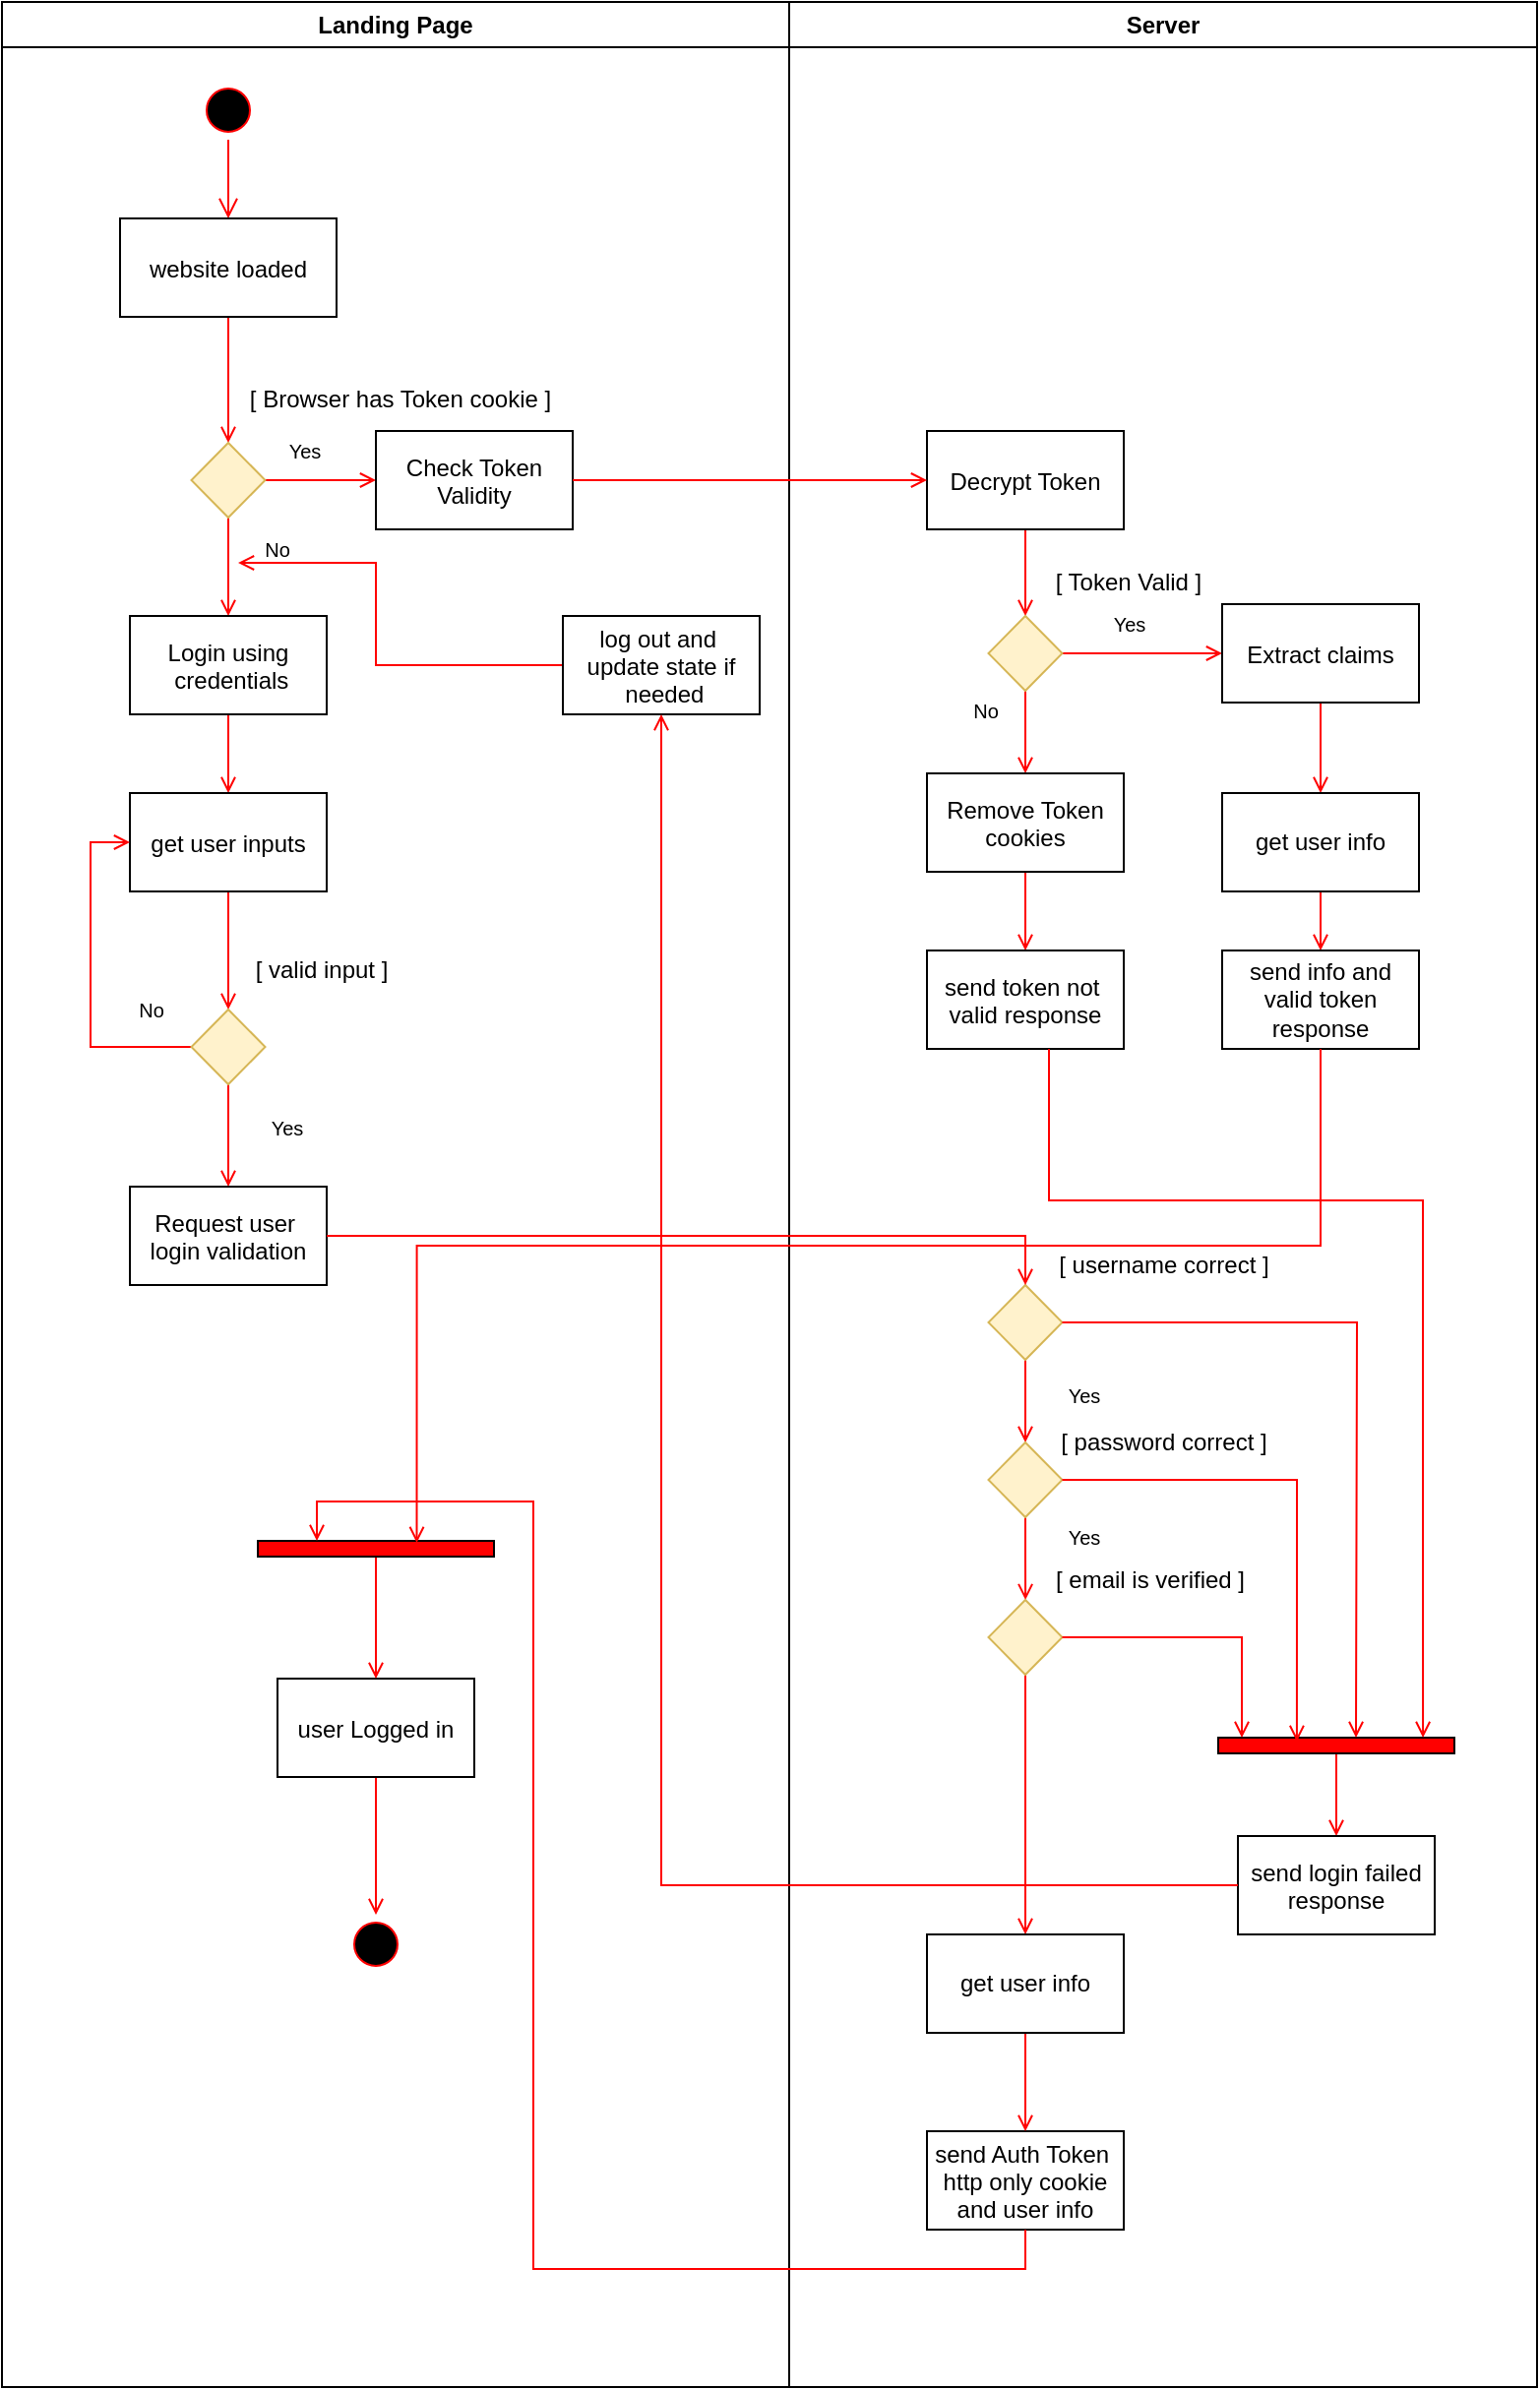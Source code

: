 <mxfile version="13.8.7" type="device"><diagram name="Page-1" id="e7e014a7-5840-1c2e-5031-d8a46d1fe8dd"><mxGraphModel dx="1422" dy="794" grid="1" gridSize="10" guides="1" tooltips="1" connect="1" arrows="1" fold="1" page="1" pageScale="1" pageWidth="1169" pageHeight="826" background="#ffffff" math="0" shadow="0"><root><mxCell id="0"/><mxCell id="1" parent="0"/><mxCell id="2" value="Landing Page" style="swimlane;whiteSpace=wrap" parent="1" vertex="1"><mxGeometry x="190" y="128" width="400" height="1212" as="geometry"/></mxCell><mxCell id="5" value="" style="ellipse;shape=startState;fillColor=#000000;strokeColor=#ff0000;" parent="2" vertex="1"><mxGeometry x="100" y="40" width="30" height="30" as="geometry"/></mxCell><mxCell id="6" value="" style="edgeStyle=elbowEdgeStyle;elbow=horizontal;verticalAlign=bottom;endArrow=open;endSize=8;strokeColor=#FF0000;endFill=1;rounded=0" parent="2" source="5" target="7" edge="1"><mxGeometry x="100" y="40" as="geometry"><mxPoint x="115" y="110" as="targetPoint"/></mxGeometry></mxCell><mxCell id="w2cI-SbxrQbSuzpv7ddF-44" style="edgeStyle=orthogonalEdgeStyle;rounded=0;orthogonalLoop=1;jettySize=auto;html=1;exitX=0.5;exitY=1;exitDx=0;exitDy=0;entryX=0.5;entryY=0;entryDx=0;entryDy=0;fillColor=#e51400;strokeColor=#FF0000;endArrow=open;endFill=0;" edge="1" parent="2" source="7" target="w2cI-SbxrQbSuzpv7ddF-43"><mxGeometry relative="1" as="geometry"/></mxCell><mxCell id="7" value="website loaded" style="" parent="2" vertex="1"><mxGeometry x="60" y="110" width="110" height="50" as="geometry"/></mxCell><mxCell id="w2cI-SbxrQbSuzpv7ddF-51" style="edgeStyle=orthogonalEdgeStyle;rounded=0;orthogonalLoop=1;jettySize=auto;html=1;exitX=1;exitY=0.5;exitDx=0;exitDy=0;entryX=0;entryY=0.5;entryDx=0;entryDy=0;endArrow=open;endFill=0;strokeColor=#FF0000;" edge="1" parent="2" source="w2cI-SbxrQbSuzpv7ddF-43" target="w2cI-SbxrQbSuzpv7ddF-50"><mxGeometry relative="1" as="geometry"/></mxCell><mxCell id="w2cI-SbxrQbSuzpv7ddF-54" style="edgeStyle=orthogonalEdgeStyle;rounded=0;orthogonalLoop=1;jettySize=auto;html=1;exitX=0.5;exitY=1;exitDx=0;exitDy=0;endArrow=open;endFill=0;strokeColor=#FF0000;" edge="1" parent="2" source="w2cI-SbxrQbSuzpv7ddF-43" target="w2cI-SbxrQbSuzpv7ddF-53"><mxGeometry relative="1" as="geometry"/></mxCell><mxCell id="w2cI-SbxrQbSuzpv7ddF-43" value="" style="rhombus;whiteSpace=wrap;html=1;fillColor=#fff2cc;strokeColor=#d6b656;" vertex="1" parent="2"><mxGeometry x="96.25" y="224" width="37.5" height="38" as="geometry"/></mxCell><mxCell id="w2cI-SbxrQbSuzpv7ddF-45" value="[ Browser has Token cookie ]" style="text;html=1;strokeColor=none;fillColor=none;align=center;verticalAlign=middle;whiteSpace=wrap;rounded=0;" vertex="1" parent="2"><mxGeometry x="120" y="192" width="165" height="20" as="geometry"/></mxCell><mxCell id="w2cI-SbxrQbSuzpv7ddF-50" value="Check Token &#10;Validity" style="" vertex="1" parent="2"><mxGeometry x="190" y="218" width="100" height="50" as="geometry"/></mxCell><mxCell id="w2cI-SbxrQbSuzpv7ddF-52" value="&lt;font style=&quot;font-size: 10px&quot;&gt;Yes&lt;/font&gt;" style="text;html=1;strokeColor=none;fillColor=none;align=center;verticalAlign=middle;whiteSpace=wrap;rounded=0;" vertex="1" parent="2"><mxGeometry x="134" y="218" width="40" height="20" as="geometry"/></mxCell><mxCell id="w2cI-SbxrQbSuzpv7ddF-81" style="edgeStyle=orthogonalEdgeStyle;rounded=0;orthogonalLoop=1;jettySize=auto;html=1;exitX=0.5;exitY=1;exitDx=0;exitDy=0;endArrow=open;endFill=0;strokeColor=#FF0000;" edge="1" parent="2" source="w2cI-SbxrQbSuzpv7ddF-53" target="w2cI-SbxrQbSuzpv7ddF-80"><mxGeometry relative="1" as="geometry"/></mxCell><mxCell id="w2cI-SbxrQbSuzpv7ddF-53" value="Login using&#10; credentials" style="" vertex="1" parent="2"><mxGeometry x="65" y="312" width="100" height="50" as="geometry"/></mxCell><mxCell id="w2cI-SbxrQbSuzpv7ddF-55" value="&lt;span style=&quot;font-size: 10px&quot;&gt;No&lt;/span&gt;" style="text;html=1;strokeColor=none;fillColor=none;align=center;verticalAlign=middle;whiteSpace=wrap;rounded=0;" vertex="1" parent="2"><mxGeometry x="120" y="268" width="40" height="20" as="geometry"/></mxCell><mxCell id="w2cI-SbxrQbSuzpv7ddF-72" style="edgeStyle=orthogonalEdgeStyle;rounded=0;orthogonalLoop=1;jettySize=auto;html=1;exitX=0;exitY=0.5;exitDx=0;exitDy=0;endArrow=open;endFill=0;strokeColor=#FF0000;" edge="1" parent="2" source="w2cI-SbxrQbSuzpv7ddF-70"><mxGeometry relative="1" as="geometry"><mxPoint x="120" y="285" as="targetPoint"/><Array as="points"><mxPoint x="190" y="337"/><mxPoint x="190" y="285"/><mxPoint x="120" y="285"/></Array></mxGeometry></mxCell><mxCell id="w2cI-SbxrQbSuzpv7ddF-70" value="log out and &#10;update state if&#10; needed" style="" vertex="1" parent="2"><mxGeometry x="285" y="312" width="100" height="50" as="geometry"/></mxCell><mxCell id="w2cI-SbxrQbSuzpv7ddF-84" style="edgeStyle=orthogonalEdgeStyle;rounded=0;orthogonalLoop=1;jettySize=auto;html=1;exitX=0.5;exitY=1;exitDx=0;exitDy=0;entryX=0.5;entryY=0;entryDx=0;entryDy=0;endArrow=open;endFill=0;strokeColor=#FF0000;" edge="1" parent="2" source="w2cI-SbxrQbSuzpv7ddF-80" target="w2cI-SbxrQbSuzpv7ddF-83"><mxGeometry relative="1" as="geometry"/></mxCell><mxCell id="w2cI-SbxrQbSuzpv7ddF-80" value="get user inputs" style="" vertex="1" parent="2"><mxGeometry x="65" y="402" width="100" height="50" as="geometry"/></mxCell><mxCell id="w2cI-SbxrQbSuzpv7ddF-87" style="edgeStyle=orthogonalEdgeStyle;rounded=0;orthogonalLoop=1;jettySize=auto;html=1;exitX=0.5;exitY=1;exitDx=0;exitDy=0;endArrow=open;endFill=0;strokeColor=#FF0000;" edge="1" parent="2" source="w2cI-SbxrQbSuzpv7ddF-83" target="w2cI-SbxrQbSuzpv7ddF-86"><mxGeometry relative="1" as="geometry"/></mxCell><mxCell id="w2cI-SbxrQbSuzpv7ddF-88" style="edgeStyle=orthogonalEdgeStyle;rounded=0;orthogonalLoop=1;jettySize=auto;html=1;exitX=0;exitY=0.5;exitDx=0;exitDy=0;entryX=0;entryY=0.5;entryDx=0;entryDy=0;endArrow=open;endFill=0;strokeColor=#FF0000;" edge="1" parent="2" source="w2cI-SbxrQbSuzpv7ddF-83" target="w2cI-SbxrQbSuzpv7ddF-80"><mxGeometry relative="1" as="geometry"/></mxCell><mxCell id="w2cI-SbxrQbSuzpv7ddF-83" value="" style="rhombus;whiteSpace=wrap;html=1;fillColor=#fff2cc;strokeColor=#d6b656;" vertex="1" parent="2"><mxGeometry x="96.25" y="512" width="37.5" height="38" as="geometry"/></mxCell><mxCell id="w2cI-SbxrQbSuzpv7ddF-85" value="[ valid input ]" style="text;html=1;strokeColor=none;fillColor=none;align=center;verticalAlign=middle;whiteSpace=wrap;rounded=0;" vertex="1" parent="2"><mxGeometry x="80" y="482" width="165" height="20" as="geometry"/></mxCell><mxCell id="w2cI-SbxrQbSuzpv7ddF-86" value="Request user &#10;login validation" style="" vertex="1" parent="2"><mxGeometry x="65" y="602" width="100" height="50" as="geometry"/></mxCell><mxCell id="w2cI-SbxrQbSuzpv7ddF-89" value="&lt;span style=&quot;font-size: 10px&quot;&gt;No&lt;/span&gt;" style="text;html=1;strokeColor=none;fillColor=none;align=center;verticalAlign=middle;whiteSpace=wrap;rounded=0;" vertex="1" parent="2"><mxGeometry x="56.25" y="502" width="40" height="20" as="geometry"/></mxCell><mxCell id="w2cI-SbxrQbSuzpv7ddF-90" value="&lt;font style=&quot;font-size: 10px&quot;&gt;Yes&lt;/font&gt;" style="text;html=1;strokeColor=none;fillColor=none;align=center;verticalAlign=middle;whiteSpace=wrap;rounded=0;" vertex="1" parent="2"><mxGeometry x="125" y="562" width="40" height="20" as="geometry"/></mxCell><mxCell id="w2cI-SbxrQbSuzpv7ddF-122" style="edgeStyle=orthogonalEdgeStyle;rounded=0;orthogonalLoop=1;jettySize=auto;html=1;exitX=0.5;exitY=1;exitDx=0;exitDy=0;endArrow=open;endFill=0;strokeColor=#FF0000;fontColor=#FF0000;" edge="1" parent="2" source="w2cI-SbxrQbSuzpv7ddF-113" target="w2cI-SbxrQbSuzpv7ddF-121"><mxGeometry relative="1" as="geometry"/></mxCell><mxCell id="w2cI-SbxrQbSuzpv7ddF-113" value="user Logged in" style="" vertex="1" parent="2"><mxGeometry x="140" y="852" width="100" height="50" as="geometry"/></mxCell><mxCell id="w2cI-SbxrQbSuzpv7ddF-120" style="edgeStyle=orthogonalEdgeStyle;rounded=0;orthogonalLoop=1;jettySize=auto;html=1;exitX=0.5;exitY=1;exitDx=0;exitDy=0;endArrow=open;endFill=0;strokeColor=#FF0000;fontColor=#FF0000;" edge="1" parent="2" source="w2cI-SbxrQbSuzpv7ddF-116" target="w2cI-SbxrQbSuzpv7ddF-113"><mxGeometry relative="1" as="geometry"/></mxCell><mxCell id="w2cI-SbxrQbSuzpv7ddF-116" value="" style="rounded=0;whiteSpace=wrap;html=1;fontColor=#FF0000;fillColor=#FF0000;" vertex="1" parent="2"><mxGeometry x="130" y="782" width="120" height="8" as="geometry"/></mxCell><mxCell id="w2cI-SbxrQbSuzpv7ddF-121" value="" style="ellipse;shape=startState;fillColor=#000000;strokeColor=#ff0000;" vertex="1" parent="2"><mxGeometry x="175" y="972" width="30" height="30" as="geometry"/></mxCell><mxCell id="3" value="Server" style="swimlane;whiteSpace=wrap;startSize=23;" parent="1" vertex="1"><mxGeometry x="590" y="128" width="380" height="1212" as="geometry"><mxRectangle x="444.5" y="128" width="80" height="23" as="alternateBounds"/></mxGeometry></mxCell><mxCell id="w2cI-SbxrQbSuzpv7ddF-60" style="edgeStyle=orthogonalEdgeStyle;rounded=0;orthogonalLoop=1;jettySize=auto;html=1;exitX=0.5;exitY=1;exitDx=0;exitDy=0;entryX=0.5;entryY=0;entryDx=0;entryDy=0;endArrow=open;endFill=0;strokeColor=#FF0000;" edge="1" parent="3" source="w2cI-SbxrQbSuzpv7ddF-57" target="w2cI-SbxrQbSuzpv7ddF-59"><mxGeometry relative="1" as="geometry"/></mxCell><mxCell id="w2cI-SbxrQbSuzpv7ddF-57" value="Decrypt Token" style="" vertex="1" parent="3"><mxGeometry x="70" y="218" width="100" height="50" as="geometry"/></mxCell><mxCell id="w2cI-SbxrQbSuzpv7ddF-64" style="edgeStyle=orthogonalEdgeStyle;rounded=0;orthogonalLoop=1;jettySize=auto;html=1;exitX=0.5;exitY=1;exitDx=0;exitDy=0;endArrow=open;endFill=0;strokeColor=#FF0000;" edge="1" parent="3" source="w2cI-SbxrQbSuzpv7ddF-59" target="w2cI-SbxrQbSuzpv7ddF-63"><mxGeometry relative="1" as="geometry"/></mxCell><mxCell id="w2cI-SbxrQbSuzpv7ddF-74" style="edgeStyle=orthogonalEdgeStyle;rounded=0;orthogonalLoop=1;jettySize=auto;html=1;exitX=1;exitY=0.5;exitDx=0;exitDy=0;entryX=0;entryY=0.5;entryDx=0;entryDy=0;endArrow=open;endFill=0;strokeColor=#FF0000;" edge="1" parent="3" source="w2cI-SbxrQbSuzpv7ddF-59" target="w2cI-SbxrQbSuzpv7ddF-73"><mxGeometry relative="1" as="geometry"/></mxCell><mxCell id="w2cI-SbxrQbSuzpv7ddF-59" value="" style="rhombus;whiteSpace=wrap;html=1;fillColor=#fff2cc;strokeColor=#d6b656;" vertex="1" parent="3"><mxGeometry x="101.25" y="312" width="37.5" height="38" as="geometry"/></mxCell><mxCell id="w2cI-SbxrQbSuzpv7ddF-61" value="[ Token Valid&amp;nbsp;]" style="text;html=1;strokeColor=none;fillColor=none;align=center;verticalAlign=middle;whiteSpace=wrap;rounded=0;" vertex="1" parent="3"><mxGeometry x="90" y="285" width="165" height="20" as="geometry"/></mxCell><mxCell id="w2cI-SbxrQbSuzpv7ddF-68" style="edgeStyle=orthogonalEdgeStyle;rounded=0;orthogonalLoop=1;jettySize=auto;html=1;exitX=0.5;exitY=1;exitDx=0;exitDy=0;entryX=0.5;entryY=0;entryDx=0;entryDy=0;endArrow=open;endFill=0;strokeColor=#FF0000;" edge="1" parent="3" source="w2cI-SbxrQbSuzpv7ddF-63" target="w2cI-SbxrQbSuzpv7ddF-67"><mxGeometry relative="1" as="geometry"/></mxCell><mxCell id="w2cI-SbxrQbSuzpv7ddF-63" value="Remove Token&#10;cookies" style="" vertex="1" parent="3"><mxGeometry x="70" y="392" width="100" height="50" as="geometry"/></mxCell><mxCell id="w2cI-SbxrQbSuzpv7ddF-65" value="&lt;span style=&quot;font-size: 10px&quot;&gt;No&lt;/span&gt;" style="text;html=1;strokeColor=none;fillColor=none;align=center;verticalAlign=middle;whiteSpace=wrap;rounded=0;" vertex="1" parent="3"><mxGeometry x="80" y="350" width="40" height="20" as="geometry"/></mxCell><mxCell id="w2cI-SbxrQbSuzpv7ddF-67" value="send token not &#10;valid response" style="" vertex="1" parent="3"><mxGeometry x="70" y="482" width="100" height="50" as="geometry"/></mxCell><mxCell id="w2cI-SbxrQbSuzpv7ddF-77" style="edgeStyle=orthogonalEdgeStyle;rounded=0;orthogonalLoop=1;jettySize=auto;html=1;exitX=0.5;exitY=1;exitDx=0;exitDy=0;endArrow=open;endFill=0;strokeColor=#FF0000;" edge="1" parent="3" source="w2cI-SbxrQbSuzpv7ddF-73" target="w2cI-SbxrQbSuzpv7ddF-76"><mxGeometry relative="1" as="geometry"/></mxCell><mxCell id="w2cI-SbxrQbSuzpv7ddF-73" value="Extract claims" style="" vertex="1" parent="3"><mxGeometry x="220" y="306" width="100" height="50" as="geometry"/></mxCell><mxCell id="w2cI-SbxrQbSuzpv7ddF-75" value="&lt;span style=&quot;font-size: 10px&quot;&gt;Yes&lt;/span&gt;" style="text;html=1;strokeColor=none;fillColor=none;align=center;verticalAlign=middle;whiteSpace=wrap;rounded=0;" vertex="1" parent="3"><mxGeometry x="152.5" y="306" width="40" height="20" as="geometry"/></mxCell><mxCell id="w2cI-SbxrQbSuzpv7ddF-79" style="edgeStyle=orthogonalEdgeStyle;rounded=0;orthogonalLoop=1;jettySize=auto;html=1;exitX=0.5;exitY=1;exitDx=0;exitDy=0;entryX=0.5;entryY=0;entryDx=0;entryDy=0;endArrow=open;endFill=0;strokeColor=#FF0000;" edge="1" parent="3" source="w2cI-SbxrQbSuzpv7ddF-76" target="w2cI-SbxrQbSuzpv7ddF-78"><mxGeometry relative="1" as="geometry"/></mxCell><mxCell id="w2cI-SbxrQbSuzpv7ddF-76" value="get user info" style="whiteSpace=wrap;" vertex="1" parent="3"><mxGeometry x="220" y="402" width="100" height="50" as="geometry"/></mxCell><mxCell id="w2cI-SbxrQbSuzpv7ddF-78" value="send info and valid token response" style="whiteSpace=wrap;" vertex="1" parent="3"><mxGeometry x="220" y="482" width="100" height="50" as="geometry"/></mxCell><mxCell id="w2cI-SbxrQbSuzpv7ddF-99" style="edgeStyle=orthogonalEdgeStyle;rounded=0;orthogonalLoop=1;jettySize=auto;html=1;exitX=0.5;exitY=1;exitDx=0;exitDy=0;entryX=0.5;entryY=0;entryDx=0;entryDy=0;endArrow=open;endFill=0;strokeColor=#FF0000;" edge="1" parent="3" source="w2cI-SbxrQbSuzpv7ddF-92" target="w2cI-SbxrQbSuzpv7ddF-96"><mxGeometry relative="1" as="geometry"/></mxCell><mxCell id="w2cI-SbxrQbSuzpv7ddF-92" value="" style="rhombus;whiteSpace=wrap;html=1;fillColor=#fff2cc;strokeColor=#d6b656;" vertex="1" parent="3"><mxGeometry x="101.25" y="652" width="37.5" height="38" as="geometry"/></mxCell><mxCell id="w2cI-SbxrQbSuzpv7ddF-94" value="[ username correct ]" style="text;html=1;strokeColor=none;fillColor=none;align=center;verticalAlign=middle;whiteSpace=wrap;rounded=0;" vertex="1" parent="3"><mxGeometry x="107.5" y="632" width="165" height="20" as="geometry"/></mxCell><mxCell id="w2cI-SbxrQbSuzpv7ddF-100" style="edgeStyle=orthogonalEdgeStyle;rounded=0;orthogonalLoop=1;jettySize=auto;html=1;exitX=0.5;exitY=1;exitDx=0;exitDy=0;endArrow=open;endFill=0;strokeColor=#FF0000;" edge="1" parent="3" source="w2cI-SbxrQbSuzpv7ddF-96" target="w2cI-SbxrQbSuzpv7ddF-97"><mxGeometry relative="1" as="geometry"/></mxCell><mxCell id="w2cI-SbxrQbSuzpv7ddF-96" value="" style="rhombus;whiteSpace=wrap;html=1;fillColor=#fff2cc;strokeColor=#d6b656;" vertex="1" parent="3"><mxGeometry x="101.25" y="732" width="37.5" height="38" as="geometry"/></mxCell><mxCell id="w2cI-SbxrQbSuzpv7ddF-112" style="edgeStyle=orthogonalEdgeStyle;rounded=0;orthogonalLoop=1;jettySize=auto;html=1;exitX=0.5;exitY=1;exitDx=0;exitDy=0;endArrow=open;endFill=0;strokeColor=#FF0000;fontColor=#FF0000;entryX=0.5;entryY=0;entryDx=0;entryDy=0;" edge="1" parent="3" source="w2cI-SbxrQbSuzpv7ddF-97" target="w2cI-SbxrQbSuzpv7ddF-114"><mxGeometry relative="1" as="geometry"/></mxCell><mxCell id="w2cI-SbxrQbSuzpv7ddF-97" value="" style="rhombus;whiteSpace=wrap;html=1;fillColor=#fff2cc;strokeColor=#d6b656;" vertex="1" parent="3"><mxGeometry x="101.25" y="812" width="37.5" height="38" as="geometry"/></mxCell><mxCell id="w2cI-SbxrQbSuzpv7ddF-101" value="&lt;font style=&quot;font-size: 10px&quot;&gt;Yes&lt;/font&gt;" style="text;html=1;strokeColor=none;fillColor=none;align=center;verticalAlign=middle;whiteSpace=wrap;rounded=0;" vertex="1" parent="3"><mxGeometry x="130" y="698" width="40" height="20" as="geometry"/></mxCell><mxCell id="w2cI-SbxrQbSuzpv7ddF-102" value="&lt;font style=&quot;font-size: 10px&quot;&gt;Yes&lt;/font&gt;" style="text;html=1;strokeColor=none;fillColor=none;align=center;verticalAlign=middle;whiteSpace=wrap;rounded=0;" vertex="1" parent="3"><mxGeometry x="130" y="770" width="40" height="20" as="geometry"/></mxCell><mxCell id="w2cI-SbxrQbSuzpv7ddF-103" value="[ password correct ]" style="text;html=1;strokeColor=none;fillColor=none;align=center;verticalAlign=middle;whiteSpace=wrap;rounded=0;" vertex="1" parent="3"><mxGeometry x="107.5" y="722" width="165" height="20" as="geometry"/></mxCell><mxCell id="w2cI-SbxrQbSuzpv7ddF-104" value="[ email is verified ]" style="text;html=1;strokeColor=none;fillColor=none;align=center;verticalAlign=middle;whiteSpace=wrap;rounded=0;" vertex="1" parent="3"><mxGeometry x="101.25" y="792" width="165" height="20" as="geometry"/></mxCell><mxCell id="w2cI-SbxrQbSuzpv7ddF-109" style="edgeStyle=orthogonalEdgeStyle;rounded=0;orthogonalLoop=1;jettySize=auto;html=1;exitX=0.5;exitY=1;exitDx=0;exitDy=0;endArrow=open;endFill=0;strokeColor=#FF0000;fontColor=#FF0000;" edge="1" parent="3" source="w2cI-SbxrQbSuzpv7ddF-105" target="w2cI-SbxrQbSuzpv7ddF-95"><mxGeometry relative="1" as="geometry"/></mxCell><mxCell id="w2cI-SbxrQbSuzpv7ddF-105" value="" style="rounded=0;whiteSpace=wrap;html=1;fontColor=#FF0000;fillColor=#FF0000;" vertex="1" parent="3"><mxGeometry x="218" y="882" width="120" height="8" as="geometry"/></mxCell><mxCell id="w2cI-SbxrQbSuzpv7ddF-106" style="edgeStyle=orthogonalEdgeStyle;rounded=0;orthogonalLoop=1;jettySize=auto;html=1;exitX=1;exitY=0.5;exitDx=0;exitDy=0;endArrow=open;endFill=0;strokeColor=#FF0000;fontColor=#FF0000;entryX=0.333;entryY=0.25;entryDx=0;entryDy=0;entryPerimeter=0;" edge="1" parent="3" source="w2cI-SbxrQbSuzpv7ddF-96" target="w2cI-SbxrQbSuzpv7ddF-105"><mxGeometry relative="1" as="geometry"><mxPoint x="253" y="872" as="targetPoint"/></mxGeometry></mxCell><mxCell id="w2cI-SbxrQbSuzpv7ddF-107" style="edgeStyle=orthogonalEdgeStyle;rounded=0;orthogonalLoop=1;jettySize=auto;html=1;exitX=1;exitY=0.5;exitDx=0;exitDy=0;endArrow=open;endFill=0;strokeColor=#FF0000;fontColor=#FF0000;" edge="1" parent="3" source="w2cI-SbxrQbSuzpv7ddF-92"><mxGeometry relative="1" as="geometry"><mxPoint x="288" y="882" as="targetPoint"/></mxGeometry></mxCell><mxCell id="w2cI-SbxrQbSuzpv7ddF-108" style="edgeStyle=orthogonalEdgeStyle;rounded=0;orthogonalLoop=1;jettySize=auto;html=1;endArrow=open;endFill=0;strokeColor=#FF0000;fontColor=#FF0000;" edge="1" parent="3" source="w2cI-SbxrQbSuzpv7ddF-97"><mxGeometry relative="1" as="geometry"><mxPoint x="230" y="882" as="targetPoint"/><Array as="points"><mxPoint x="230" y="831"/><mxPoint x="230" y="882"/></Array></mxGeometry></mxCell><mxCell id="w2cI-SbxrQbSuzpv7ddF-71" style="edgeStyle=orthogonalEdgeStyle;rounded=0;orthogonalLoop=1;jettySize=auto;html=1;endArrow=open;endFill=0;strokeColor=#FF0000;exitX=0.62;exitY=1.06;exitDx=0;exitDy=0;exitPerimeter=0;entryX=0.867;entryY=-0.375;entryDx=0;entryDy=0;entryPerimeter=0;" edge="1" parent="3"><mxGeometry relative="1" as="geometry"><mxPoint x="132" y="532" as="sourcePoint"/><mxPoint x="322.04" y="882" as="targetPoint"/><Array as="points"><mxPoint x="132" y="609"/><mxPoint x="322" y="609"/></Array></mxGeometry></mxCell><mxCell id="w2cI-SbxrQbSuzpv7ddF-95" value="send login failed&#10;response" style="" vertex="1" parent="3"><mxGeometry x="228" y="932" width="100" height="50" as="geometry"/></mxCell><mxCell id="w2cI-SbxrQbSuzpv7ddF-111" value="send Auth Token &#10;http only cookie&#10;and user info" style="" vertex="1" parent="3"><mxGeometry x="70" y="1082" width="100" height="50" as="geometry"/></mxCell><mxCell id="w2cI-SbxrQbSuzpv7ddF-115" style="edgeStyle=orthogonalEdgeStyle;rounded=0;orthogonalLoop=1;jettySize=auto;html=1;exitX=0.5;exitY=1;exitDx=0;exitDy=0;endArrow=open;endFill=0;strokeColor=#FF0000;fontColor=#FF0000;" edge="1" parent="3" source="w2cI-SbxrQbSuzpv7ddF-114" target="w2cI-SbxrQbSuzpv7ddF-111"><mxGeometry relative="1" as="geometry"/></mxCell><mxCell id="w2cI-SbxrQbSuzpv7ddF-114" value="get user info" style="whiteSpace=wrap;" vertex="1" parent="3"><mxGeometry x="70" y="982" width="100" height="50" as="geometry"/></mxCell><mxCell id="w2cI-SbxrQbSuzpv7ddF-58" style="edgeStyle=orthogonalEdgeStyle;rounded=0;orthogonalLoop=1;jettySize=auto;html=1;exitX=1;exitY=0.5;exitDx=0;exitDy=0;entryX=0;entryY=0.5;entryDx=0;entryDy=0;endArrow=open;endFill=0;strokeColor=#FF0000;" edge="1" parent="1" source="w2cI-SbxrQbSuzpv7ddF-50" target="w2cI-SbxrQbSuzpv7ddF-57"><mxGeometry relative="1" as="geometry"/></mxCell><mxCell id="w2cI-SbxrQbSuzpv7ddF-93" style="edgeStyle=orthogonalEdgeStyle;rounded=0;orthogonalLoop=1;jettySize=auto;html=1;exitX=1;exitY=0.5;exitDx=0;exitDy=0;entryX=0.5;entryY=0;entryDx=0;entryDy=0;endArrow=open;endFill=0;strokeColor=#FF0000;" edge="1" parent="1" source="w2cI-SbxrQbSuzpv7ddF-86" target="w2cI-SbxrQbSuzpv7ddF-92"><mxGeometry relative="1" as="geometry"/></mxCell><mxCell id="w2cI-SbxrQbSuzpv7ddF-110" style="edgeStyle=orthogonalEdgeStyle;rounded=0;orthogonalLoop=1;jettySize=auto;html=1;exitX=0;exitY=0.5;exitDx=0;exitDy=0;entryX=0.5;entryY=1;entryDx=0;entryDy=0;endArrow=open;endFill=0;strokeColor=#FF0000;fontColor=#FF0000;" edge="1" parent="1" source="w2cI-SbxrQbSuzpv7ddF-95" target="w2cI-SbxrQbSuzpv7ddF-70"><mxGeometry relative="1" as="geometry"/></mxCell><mxCell id="w2cI-SbxrQbSuzpv7ddF-117" style="edgeStyle=orthogonalEdgeStyle;rounded=0;orthogonalLoop=1;jettySize=auto;html=1;exitX=0.5;exitY=1;exitDx=0;exitDy=0;entryX=0.25;entryY=0;entryDx=0;entryDy=0;endArrow=open;endFill=0;strokeColor=#FF0000;fontColor=#FF0000;" edge="1" parent="1" source="w2cI-SbxrQbSuzpv7ddF-111" target="w2cI-SbxrQbSuzpv7ddF-116"><mxGeometry relative="1" as="geometry"><Array as="points"><mxPoint x="710" y="1280"/><mxPoint x="460" y="1280"/><mxPoint x="460" y="890"/><mxPoint x="350" y="890"/></Array></mxGeometry></mxCell><mxCell id="w2cI-SbxrQbSuzpv7ddF-118" style="edgeStyle=orthogonalEdgeStyle;rounded=0;orthogonalLoop=1;jettySize=auto;html=1;exitX=0.5;exitY=1;exitDx=0;exitDy=0;entryX=0.673;entryY=0.125;entryDx=0;entryDy=0;entryPerimeter=0;endArrow=open;endFill=0;strokeColor=#FF0000;fontColor=#FF0000;" edge="1" parent="1" source="w2cI-SbxrQbSuzpv7ddF-78" target="w2cI-SbxrQbSuzpv7ddF-116"><mxGeometry relative="1" as="geometry"><Array as="points"><mxPoint x="860" y="760"/><mxPoint x="401" y="760"/></Array></mxGeometry></mxCell></root></mxGraphModel></diagram></mxfile>